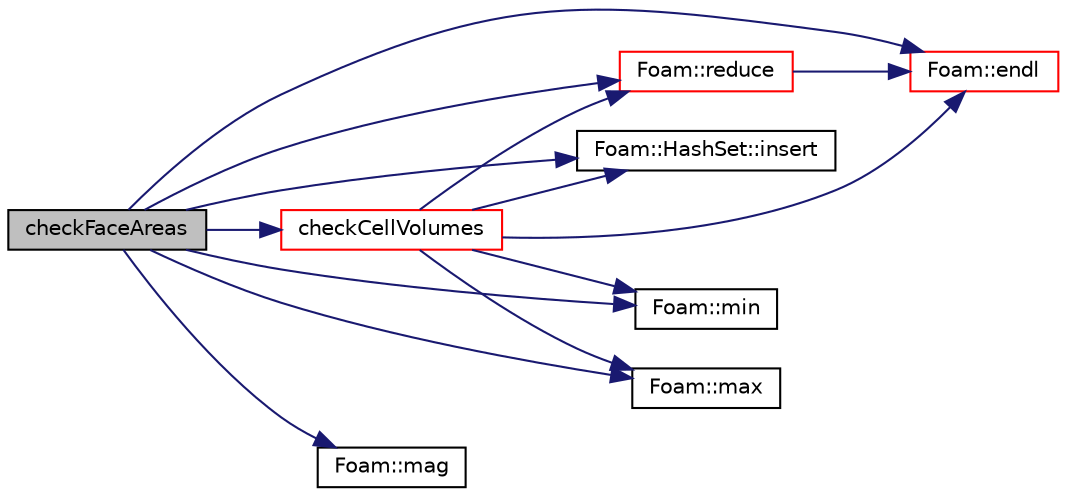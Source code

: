 digraph "checkFaceAreas"
{
  bgcolor="transparent";
  edge [fontname="Helvetica",fontsize="10",labelfontname="Helvetica",labelfontsize="10"];
  node [fontname="Helvetica",fontsize="10",shape=record];
  rankdir="LR";
  Node10112 [label="checkFaceAreas",height=0.2,width=0.4,color="black", fillcolor="grey75", style="filled", fontcolor="black"];
  Node10112 -> Node10113 [color="midnightblue",fontsize="10",style="solid",fontname="Helvetica"];
  Node10113 [label="checkCellVolumes",height=0.2,width=0.4,color="red",URL="$a28685.html#aa29ca6f1bc204f12a597314925ce4b19",tooltip="Check for negative cell volumes. "];
  Node10113 -> Node10114 [color="midnightblue",fontsize="10",style="solid",fontname="Helvetica"];
  Node10114 [label="Foam::endl",height=0.2,width=0.4,color="red",URL="$a21851.html#a2db8fe02a0d3909e9351bb4275b23ce4",tooltip="Add newline and flush stream. "];
  Node10113 -> Node10116 [color="midnightblue",fontsize="10",style="solid",fontname="Helvetica"];
  Node10116 [label="Foam::HashSet::insert",height=0.2,width=0.4,color="black",URL="$a26829.html#a49f0753d9652681fc3a81f59951a0ad7",tooltip="Insert a new entry. "];
  Node10113 -> Node10117 [color="midnightblue",fontsize="10",style="solid",fontname="Helvetica"];
  Node10117 [label="Foam::min",height=0.2,width=0.4,color="black",URL="$a21851.html#a253e112ad2d56d96230ff39ea7f442dc"];
  Node10113 -> Node10118 [color="midnightblue",fontsize="10",style="solid",fontname="Helvetica"];
  Node10118 [label="Foam::max",height=0.2,width=0.4,color="black",URL="$a21851.html#ac993e906cf2774ae77e666bc24e81733"];
  Node10113 -> Node10119 [color="midnightblue",fontsize="10",style="solid",fontname="Helvetica"];
  Node10119 [label="Foam::reduce",height=0.2,width=0.4,color="red",URL="$a21851.html#a7ffd6af4acc2eb9ba72ee296b5ecda23"];
  Node10119 -> Node10114 [color="midnightblue",fontsize="10",style="solid",fontname="Helvetica"];
  Node10112 -> Node10114 [color="midnightblue",fontsize="10",style="solid",fontname="Helvetica"];
  Node10112 -> Node10116 [color="midnightblue",fontsize="10",style="solid",fontname="Helvetica"];
  Node10112 -> Node10191 [color="midnightblue",fontsize="10",style="solid",fontname="Helvetica"];
  Node10191 [label="Foam::mag",height=0.2,width=0.4,color="black",URL="$a21851.html#a929da2a3fdcf3dacbbe0487d3a330dae"];
  Node10112 -> Node10118 [color="midnightblue",fontsize="10",style="solid",fontname="Helvetica"];
  Node10112 -> Node10117 [color="midnightblue",fontsize="10",style="solid",fontname="Helvetica"];
  Node10112 -> Node10119 [color="midnightblue",fontsize="10",style="solid",fontname="Helvetica"];
}
